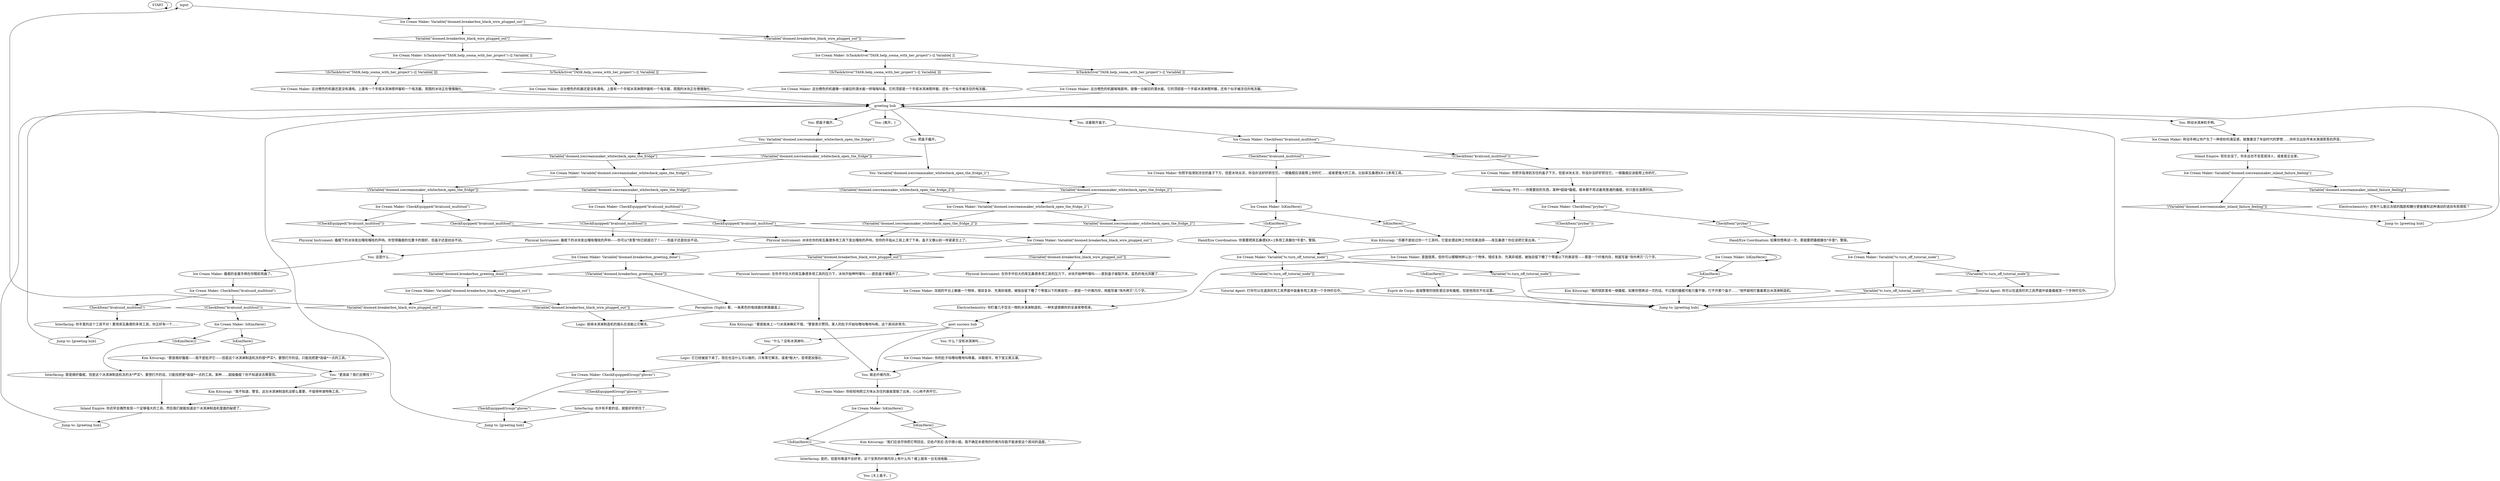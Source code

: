 # DOOMED / ICE CREAM MAKER
# Doomed cellar, a pistachio green ice cream maker next to the breaker box with a radio computer's filament memory inside. Difficulty: heroic, turns into easy if you've read the note from the Ice Bear Fridge.
# ==================================================
digraph G {
	  0 [label="START"];
	  1 [label="input"];
	  2 [label="Logic: 它已经被拔下来了。现在也没什么可以做的，只有等它解冻，或者*胀大*，变得更加强壮。"];
	  3 [label="Kim Kitsuragi: “要是能来上一勺冰淇淋确实不错，”警督表示赞同。某人的肚子开始咕噜咕噜地叫唤。这个房间非常冷。"];
	  4 [label="Ice Cream Maker: 里面很黑，但你可以模糊地辨认出一个物体，错综复杂、充满异域感，被独自留下睡了个零度以下的美容觉——那是一个纤维内存，侧面写着“场外拷贝”几个字。"];
	  5 [label="Ice Cream Maker: IsKimHere()"];
	  6 [label="IsKimHere()", shape=diamond];
	  7 [label="!(IsKimHere())", shape=diamond];
	  8 [label="Inland Empire: 现在全没了。你永远也不会变成诗人，或者是企业家。"];
	  9 [label="Electrochemistry: 你盯着几乎空无一物的冰淇淋制造机，一种失望感朝你的全身席卷而来。"];
	  10 [label="Ice Cream Maker: 你轻轻地把立方体从冻住的基座里取了出来，小心地不弄坏它。"];
	  11 [label="Physical Instrument: 撬棍下的冰块发出嘎吱嘎吱的声响——你可以*发誓*你已经成功了！——但盖子还是纹丝不动。"];
	  12 [label="Ice Cream Maker: CheckItem(\"prybar\")"];
	  13 [label="CheckItem(\"prybar\")", shape=diamond];
	  14 [label="!(CheckItem(\"prybar\"))", shape=diamond];
	  15 [label="Ice Cream Maker: IsKimHere()"];
	  16 [label="IsKimHere()", shape=diamond];
	  17 [label="!(IsKimHere())", shape=diamond];
	  18 [label="Kim Kitsuragi: “苏娜不是给过你一个工具吗，它是处理这种工作的完美选择——库瓦桑德？你应该把它拿出来。”"];
	  19 [label="Physical Instrument: 冰块在你的库瓦桑德多用工具下发出嘎吱的声响，但你的手指从工具上滑了下来，盖子又像以前一样紧紧合上了。"];
	  20 [label="Ice Cream Maker: CheckEquippedGroup(\"gloves\")"];
	  21 [label="CheckEquippedGroup(\"gloves\")", shape=diamond];
	  22 [label="!(CheckEquippedGroup(\"gloves\"))", shape=diamond];
	  23 [label="Kim Kitsuragi: “我们应该尽快把它带回去，交给卢凯伦-吉尔德小姐。我不确定未使用的纤维内存能不能承受这个房间的温度。”"];
	  24 [label="Esprit de Corps: 曷城警督的锐影里应该有撬棍，但是他现在不在这里。"];
	  25 [label="Tutorial Agent: 打你可以在道具栏的工具界面中装备多用工具至一个手持栏位中。"];
	  26 [label="Ice Cream Maker: 你把手指滑到冻住的盖子下方，但是冰块太凉，你没办法好好抓住它。一根撬棍应该能帮上你的忙……或者更强大的工具，比如库瓦桑德KR+2多用工具。"];
	  27 [label="You: 转动冰淇淋机手柄。"];
	  28 [label="Ice Cream Maker: 这台橙色的机器还是没有通电。上面有一个手摇冰淇淋搅拌器和一个电冻器，周围的冰块正在慢慢融化。"];
	  29 [label="You: [关上盖子。]"];
	  30 [label="Ice Cream Maker: IsKimHere()"];
	  31 [label="IsKimHere()", shape=diamond];
	  32 [label="!(IsKimHere())", shape=diamond];
	  33 [label="Ice Cream Maker: IsKimHere()"];
	  34 [label="IsKimHere()", shape=diamond];
	  35 [label="!(IsKimHere())", shape=diamond];
	  36 [label="You: “更高级？我们去哪找？”"];
	  37 [label="Interfacing: 不行——你需要别的东西，某种*超级*撬棍。根本都不用试着用普通的撬棍，你只是在浪费时间。"];
	  38 [label="Jump to: [greeting hub]"];
	  39 [label="Ice Cream Maker: Variable[\"doomed.breakerbox_black_wire_plugged_out\"]"];
	  40 [label="Variable[\"doomed.breakerbox_black_wire_plugged_out\"]", shape=diamond];
	  41 [label="!(Variable[\"doomed.breakerbox_black_wire_plugged_out\"])", shape=diamond];
	  42 [label="post success hub"];
	  43 [label="Kim Kitsuragi: “我不知道，警官。这台冰淇淋制造机没那么重要，不值得申请特殊工具。”"];
	  44 [label="Ice Cream Maker: 你把手指滑到冻住的盖子下方，但是冰块太凉，你没办法好好抓住它。一根撬棍应该能帮上你的忙。"];
	  45 [label="Ice Cream Maker: CheckItem(\"kvalsund_multitool\")"];
	  46 [label="CheckItem(\"kvalsund_multitool\")", shape=diamond];
	  47 [label="!(CheckItem(\"kvalsund_multitool\"))", shape=diamond];
	  48 [label="Ice Cream Maker: Variable[\"doomed.icecreammaker_whitecheck_open_the_fridge\"]"];
	  49 [label="Variable[\"doomed.icecreammaker_whitecheck_open_the_fridge\"]", shape=diamond];
	  50 [label="!(Variable[\"doomed.icecreammaker_whitecheck_open_the_fridge\"])", shape=diamond];
	  51 [label="Perception (Sight): 看，一条黑色的电线插在断路器盒上……"];
	  52 [label="Interfacing: 你手里的这个工具不对！要用库瓦桑德的多用工具，你正好有一个……"];
	  53 [label="You: 什么？没有冰淇淋吗……"];
	  54 [label="Interfacing: 是的，但是你难道不会好奇，这个宝贵的纤维内存上有什么吗？楼上就有一台无线电脑……"];
	  55 [label="Ice Cream Maker: CheckEquipped(\"kvalsund_multitool\")"];
	  56 [label="CheckEquipped(\"kvalsund_multitool\")", shape=diamond];
	  57 [label="!(CheckEquipped(\"kvalsund_multitool\"))", shape=diamond];
	  58 [label="Jump to: [greeting hub]"];
	  59 [label="You: 这是什么……"];
	  60 [label="Interfacing: 那是根好撬棍，但是这个冰淇淋制造机冻的太*严实*。要想打开的话，只能找把更*高级*一点的工具。某种……超级撬棍？你不知道该去哪里找。"];
	  61 [label="Inland Empire: 你迟早会偶然发现一个足够强大的工具。然后我们就能知道这个冰淇淋制造机里面的秘密了。"];
	  62 [label="Ice Cream Maker: Variable[\"doomed.breakerbox_black_wire_plugged_out\"]"];
	  63 [label="Variable[\"doomed.breakerbox_black_wire_plugged_out\"]", shape=diamond];
	  64 [label="!(Variable[\"doomed.breakerbox_black_wire_plugged_out\"])", shape=diamond];
	  65 [label="Ice Cream Maker: 撬棍的金属手柄在你眼前弯曲了。"];
	  66 [label="Ice Cream Maker: 这台橙色的机器还是没有通电。上面有一个手摇冰淇淋搅拌器和一个电冻器，周围的冰块正在慢慢融化。"];
	  67 [label="Physical Instrument: 在你手中巨大的库瓦桑德多用工具的压力下，冰块开始呻吟嚎叫——直到盖子被撬开了。"];
	  68 [label="Hand/Eye Coordination: 如果你想再试一次，那就要把撬棍握在*手里*，警探。"];
	  69 [label="You: 把盖子撬开。"];
	  70 [label="You: Variable[\"doomed.icecreammaker_whitecheck_open_the_fridge_2\"]"];
	  71 [label="Variable[\"doomed.icecreammaker_whitecheck_open_the_fridge_2\"]", shape=diamond];
	  72 [label="!(Variable[\"doomed.icecreammaker_whitecheck_open_the_fridge_2\"])", shape=diamond];
	  73 [label="Jump to: [greeting hub]"];
	  74 [label="Ice Cream Maker: 转动手柄让你产生了一种奇妙的满足感，就像激活了年幼时代的梦想……你听见远处传来水滴滴答答的声音。"];
	  75 [label="Ice Cream Maker: Variable[\"tc.turn_off_tutorial_node\"]"];
	  76 [label="Variable[\"tc.turn_off_tutorial_node\"]", shape=diamond];
	  77 [label="!(Variable[\"tc.turn_off_tutorial_node\"])", shape=diamond];
	  78 [label="You: 试着砸开盖子。"];
	  79 [label="Ice Cream Maker: 这台橙色的机器像一台破旧的潜水艇一样嗡嗡叫着。它的顶部是一个手摇冰淇淋搅拌器，还有一个似乎被冻住的电冻器。"];
	  80 [label="Physical Instrument: 在你手中巨大的库瓦桑德多用工具的压力下，冰块开始呻吟嚎叫——直到盖子破裂开来。蓝色的电光苏醒了……"];
	  81 [label="Ice Cream Maker: 这台橙色的机器嗡嗡直响，就像一台破旧的潜水艇。它的顶部是一个手摇冰淇淋搅拌器，还有个似乎被冻住的电冻器。"];
	  82 [label="Ice Cream Maker: 冻结的平台上躺着一个物体，错综复杂、充满异域感，被独自留下睡了个零度以下的美容觉——那是一个纤维内存，侧面写着“场外拷贝”几个字。"];
	  83 [label="Kim Kitsuragi: “那是根好撬棍——我不是批评它——但是这个冰淇淋制造机冻的很*严实*。要想打开的话，只能找把更*高级*一点的工具。”"];
	  84 [label="Jump to: [greeting hub]"];
	  85 [label="Ice Cream Maker: IsTaskActive(\"TASK.help_soona_with_her_project\")--[[ Variable[ ]]"];
	  86 [label="IsTaskActive(\"TASK.help_soona_with_her_project\")--[[ Variable[ ]]", shape=diamond];
	  87 [label="!(IsTaskActive(\"TASK.help_soona_with_her_project\")--[[ Variable[ ]])", shape=diamond];
	  88 [label="Jump to: [greeting hub]"];
	  89 [label="Kim Kitsuragi: “我的锐影里有一根撬棍，如果你想再试一次的话。不过我的撬棍可能力量不够，打不开那个盖子……”他怀疑地打量着那台冰淇淋制造机。"];
	  90 [label="greeting hub"];
	  91 [label="Logic: 拔掉冰淇淋制造机的插头应该能让它解冻。"];
	  92 [label="You: “什么？没有冰淇淋吗……”"];
	  93 [label="Ice Cream Maker: CheckEquipped(\"kvalsund_multitool\")"];
	  94 [label="CheckEquipped(\"kvalsund_multitool\")", shape=diamond];
	  95 [label="!(CheckEquipped(\"kvalsund_multitool\"))", shape=diamond];
	  96 [label="Electrochemistry: 还有什么能比冻结的脂肪和糖分更能缓和这种涌动的诡异失败感呢？"];
	  97 [label="Ice Cream Maker: IsTaskActive(\"TASK.help_soona_with_her_project\")--[[ Variable[ ]]"];
	  98 [label="IsTaskActive(\"TASK.help_soona_with_her_project\")--[[ Variable[ ]]", shape=diamond];
	  99 [label="!(IsTaskActive(\"TASK.help_soona_with_her_project\")--[[ Variable[ ]])", shape=diamond];
	  100 [label="Ice Cream Maker: 你的肚子咕噜咕噜地叫唤着。冰箱很冷，地下室又黑又潮。"];
	  101 [label="Ice Cream Maker: Variable[\"doomed.icecreammaker_whitecheck_open_the_fridge_2\"]"];
	  102 [label="Variable[\"doomed.icecreammaker_whitecheck_open_the_fridge_2\"]", shape=diamond];
	  103 [label="!(Variable[\"doomed.icecreammaker_whitecheck_open_the_fridge_2\"])", shape=diamond];
	  104 [label="You: 把盖子撬开。"];
	  105 [label="You: Variable[\"doomed.icecreammaker_whitecheck_open_the_fridge\"]"];
	  106 [label="Variable[\"doomed.icecreammaker_whitecheck_open_the_fridge\"]", shape=diamond];
	  107 [label="!(Variable[\"doomed.icecreammaker_whitecheck_open_the_fridge\"])", shape=diamond];
	  108 [label="You: 取走纤维内存。"];
	  109 [label="Ice Cream Maker: Variable[\"tc.turn_off_tutorial_node\"]"];
	  110 [label="Variable[\"tc.turn_off_tutorial_node\"]", shape=diamond];
	  111 [label="!(Variable[\"tc.turn_off_tutorial_node\"])", shape=diamond];
	  112 [label="Ice Cream Maker: Variable[\"doomed.breakerbox_greeting_done\"]"];
	  113 [label="Variable[\"doomed.breakerbox_greeting_done\"]", shape=diamond];
	  114 [label="!(Variable[\"doomed.breakerbox_greeting_done\"])", shape=diamond];
	  115 [label="Ice Cream Maker: CheckItem(\"kvalsund_multitool\")"];
	  116 [label="CheckItem(\"kvalsund_multitool\")", shape=diamond];
	  117 [label="!(CheckItem(\"kvalsund_multitool\"))", shape=diamond];
	  118 [label="Ice Cream Maker: Variable[\"doomed.breakerbox_black_wire_plugged_out\"]"];
	  119 [label="Variable[\"doomed.breakerbox_black_wire_plugged_out\"]", shape=diamond];
	  120 [label="!(Variable[\"doomed.breakerbox_black_wire_plugged_out\"])", shape=diamond];
	  121 [label="Interfacing: 也许有手套的话，就能好好抓住了……"];
	  122 [label="Physical Instrument: 撬棍下的冰块发出嘎吱嘎吱的声响。你觉得撬棍的位置卡的很好，但盖子还是纹丝不动。"];
	  123 [label="Hand/Eye Coordination: 你需要把库瓦桑德KR+2多用工具握在*手里*，警探。"];
	  124 [label="Tutorial Agent: 你可以在道具栏的工具界面中装备撬棍至一个手持栏位中。"];
	  125 [label="You: [离开。]"];
	  126 [label="Ice Cream Maker: Variable[\"doomed.icecreammaker_inland_failure_feeling\"]"];
	  127 [label="Variable[\"doomed.icecreammaker_inland_failure_feeling\"]", shape=diamond];
	  128 [label="!(Variable[\"doomed.icecreammaker_inland_failure_feeling\"])", shape=diamond];
	  0 -> 0
	  1 -> 62
	  2 -> 20
	  3 -> 108
	  4 -> 9
	  5 -> 5
	  5 -> 6
	  6 -> 89
	  7 -> 24
	  8 -> 126
	  9 -> 42
	  10 -> 30
	  11 -> 59
	  12 -> 13
	  12 -> 14
	  13 -> 68
	  14 -> 4
	  15 -> 16
	  15 -> 17
	  16 -> 18
	  17 -> 123
	  18 -> 109
	  19 -> 112
	  20 -> 21
	  20 -> 22
	  21 -> 73
	  22 -> 121
	  23 -> 54
	  24 -> 38
	  25 -> 38
	  26 -> 15
	  27 -> 74
	  28 -> 90
	  30 -> 32
	  30 -> 31
	  31 -> 23
	  32 -> 54
	  33 -> 34
	  33 -> 35
	  34 -> 83
	  35 -> 60
	  36 -> 43
	  37 -> 12
	  38 -> 90
	  39 -> 40
	  39 -> 41
	  40 -> 67
	  41 -> 80
	  42 -> 108
	  42 -> 92
	  42 -> 53
	  43 -> 61
	  44 -> 37
	  45 -> 46
	  45 -> 47
	  46 -> 52
	  47 -> 33
	  48 -> 49
	  48 -> 50
	  49 -> 55
	  50 -> 93
	  51 -> 91
	  52 -> 84
	  53 -> 100
	  54 -> 29
	  55 -> 56
	  55 -> 57
	  56 -> 39
	  57 -> 11
	  58 -> 90
	  59 -> 65
	  60 -> 61
	  61 -> 88
	  62 -> 64
	  62 -> 63
	  63 -> 97
	  64 -> 85
	  65 -> 45
	  66 -> 90
	  67 -> 3
	  68 -> 75
	  69 -> 70
	  70 -> 72
	  70 -> 71
	  71 -> 101
	  72 -> 101
	  73 -> 90
	  74 -> 8
	  75 -> 76
	  75 -> 77
	  76 -> 38
	  77 -> 124
	  78 -> 115
	  79 -> 90
	  80 -> 82
	  81 -> 90
	  82 -> 9
	  83 -> 36
	  84 -> 90
	  85 -> 86
	  85 -> 87
	  86 -> 81
	  87 -> 79
	  88 -> 90
	  89 -> 38
	  90 -> 69
	  90 -> 104
	  90 -> 78
	  90 -> 27
	  90 -> 125
	  91 -> 20
	  92 -> 2
	  93 -> 94
	  93 -> 95
	  94 -> 19
	  95 -> 122
	  96 -> 58
	  97 -> 98
	  97 -> 99
	  98 -> 66
	  99 -> 28
	  100 -> 108
	  101 -> 102
	  101 -> 103
	  102 -> 39
	  103 -> 19
	  104 -> 105
	  105 -> 106
	  105 -> 107
	  106 -> 48
	  107 -> 48
	  108 -> 10
	  109 -> 110
	  109 -> 111
	  110 -> 38
	  111 -> 25
	  112 -> 113
	  112 -> 114
	  113 -> 118
	  114 -> 51
	  115 -> 116
	  115 -> 117
	  116 -> 26
	  117 -> 44
	  118 -> 120
	  118 -> 119
	  119 -> 1
	  120 -> 91
	  121 -> 73
	  122 -> 59
	  123 -> 109
	  124 -> 38
	  126 -> 128
	  126 -> 127
	  127 -> 96
	  128 -> 58
}


